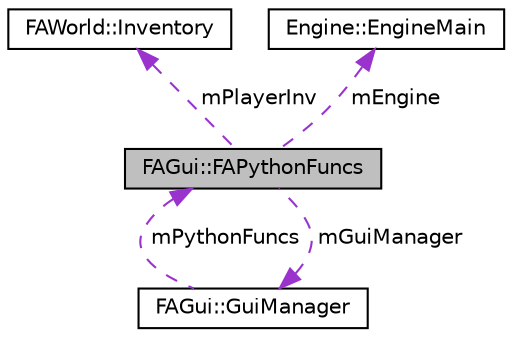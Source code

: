 digraph G
{
  edge [fontname="Helvetica",fontsize="10",labelfontname="Helvetica",labelfontsize="10"];
  node [fontname="Helvetica",fontsize="10",shape=record];
  Node1 [label="FAGui::FAPythonFuncs",height=0.2,width=0.4,color="black", fillcolor="grey75", style="filled" fontcolor="black"];
  Node2 -> Node1 [dir="back",color="darkorchid3",fontsize="10",style="dashed",label=" mGuiManager" ,fontname="Helvetica"];
  Node2 [label="FAGui::GuiManager",height=0.2,width=0.4,color="black", fillcolor="white", style="filled",URL="$class_f_a_gui_1_1_gui_manager.html"];
  Node1 -> Node2 [dir="back",color="darkorchid3",fontsize="10",style="dashed",label=" mPythonFuncs" ,fontname="Helvetica"];
  Node3 -> Node1 [dir="back",color="darkorchid3",fontsize="10",style="dashed",label=" mPlayerInv" ,fontname="Helvetica"];
  Node3 [label="FAWorld::Inventory",height=0.2,width=0.4,color="black", fillcolor="white", style="filled",URL="$class_f_a_world_1_1_inventory.html"];
  Node4 -> Node1 [dir="back",color="darkorchid3",fontsize="10",style="dashed",label=" mEngine" ,fontname="Helvetica"];
  Node4 [label="Engine::EngineMain",height=0.2,width=0.4,color="black", fillcolor="white", style="filled",URL="$class_engine_1_1_engine_main.html"];
}
